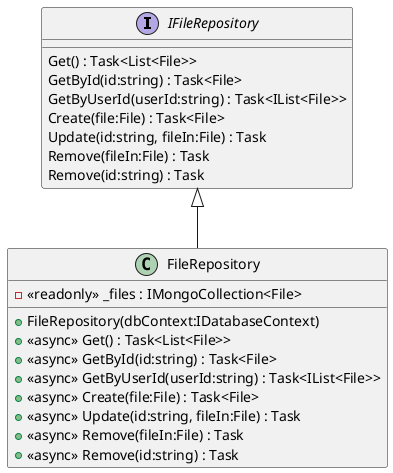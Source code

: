 @startuml
interface IFileRepository {
    Get() : Task<List<File>>
    GetById(id:string) : Task<File>
    GetByUserId(userId:string) : Task<IList<File>>
    Create(file:File) : Task<File>
    Update(id:string, fileIn:File) : Task
    Remove(fileIn:File) : Task
    Remove(id:string) : Task
}
class FileRepository {
    - <<readonly>> _files : IMongoCollection<File>
    + FileRepository(dbContext:IDatabaseContext)
    + <<async>> Get() : Task<List<File>>
    + <<async>> GetById(id:string) : Task<File>
    + <<async>> GetByUserId(userId:string) : Task<IList<File>>
    + <<async>> Create(file:File) : Task<File>
    + <<async>> Update(id:string, fileIn:File) : Task
    + <<async>> Remove(fileIn:File) : Task
    + <<async>> Remove(id:string) : Task
}
IFileRepository <|-- FileRepository
@enduml
